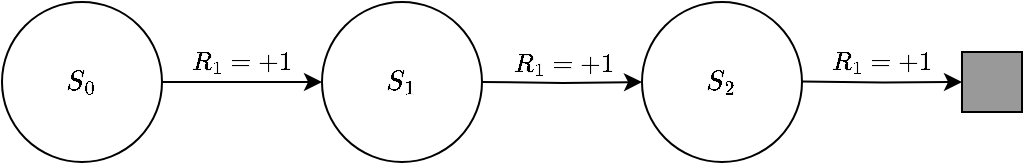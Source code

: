 <mxfile version="14.1.8" type="device"><diagram id="21Rzj3ZiyBbPBKi-IdNs" name="Page-1"><mxGraphModel dx="749" dy="666" grid="1" gridSize="10" guides="1" tooltips="1" connect="1" arrows="1" fold="1" page="1" pageScale="1" pageWidth="850" pageHeight="1100" math="1" shadow="0"><root><mxCell id="0"/><mxCell id="1" parent="0"/><mxCell id="3ovMqn6ryr-b_o-ebTa9-4" style="edgeStyle=orthogonalEdgeStyle;rounded=0;orthogonalLoop=1;jettySize=auto;html=1;entryX=0;entryY=0.5;entryDx=0;entryDy=0;" edge="1" parent="1" source="3ovMqn6ryr-b_o-ebTa9-1" target="3ovMqn6ryr-b_o-ebTa9-2"><mxGeometry relative="1" as="geometry"/></mxCell><mxCell id="3ovMqn6ryr-b_o-ebTa9-5" value="$$R_1=+1$$" style="edgeLabel;html=1;align=center;verticalAlign=middle;resizable=0;points=[];labelBackgroundColor=none;" vertex="1" connectable="0" parent="3ovMqn6ryr-b_o-ebTa9-4"><mxGeometry x="-0.171" y="1" relative="1" as="geometry"><mxPoint x="6.86" y="-9" as="offset"/></mxGeometry></mxCell><mxCell id="3ovMqn6ryr-b_o-ebTa9-1" value="$$S_0$$" style="ellipse;whiteSpace=wrap;html=1;aspect=fixed;" vertex="1" parent="1"><mxGeometry x="70" y="440" width="80" height="80" as="geometry"/></mxCell><mxCell id="3ovMqn6ryr-b_o-ebTa9-2" value="&lt;span&gt;$$S_1$$&lt;/span&gt;" style="ellipse;whiteSpace=wrap;html=1;aspect=fixed;" vertex="1" parent="1"><mxGeometry x="230" y="440" width="80" height="80" as="geometry"/></mxCell><mxCell id="3ovMqn6ryr-b_o-ebTa9-6" style="edgeStyle=orthogonalEdgeStyle;rounded=0;orthogonalLoop=1;jettySize=auto;html=1;entryX=0;entryY=0.5;entryDx=0;entryDy=0;" edge="1" parent="1" target="3ovMqn6ryr-b_o-ebTa9-8"><mxGeometry relative="1" as="geometry"><mxPoint x="310" y="480" as="sourcePoint"/></mxGeometry></mxCell><mxCell id="3ovMqn6ryr-b_o-ebTa9-7" value="$$R_1=+1$$" style="edgeLabel;html=1;align=center;verticalAlign=middle;resizable=0;points=[];labelBackgroundColor=none;" vertex="1" connectable="0" parent="3ovMqn6ryr-b_o-ebTa9-6"><mxGeometry x="-0.171" y="1" relative="1" as="geometry"><mxPoint x="6.86" y="-9" as="offset"/></mxGeometry></mxCell><mxCell id="3ovMqn6ryr-b_o-ebTa9-8" value="&lt;span&gt;$$S_2$$&lt;/span&gt;" style="ellipse;whiteSpace=wrap;html=1;aspect=fixed;" vertex="1" parent="1"><mxGeometry x="390" y="440" width="80" height="80" as="geometry"/></mxCell><mxCell id="3ovMqn6ryr-b_o-ebTa9-10" style="edgeStyle=orthogonalEdgeStyle;rounded=0;orthogonalLoop=1;jettySize=auto;html=1;entryX=0;entryY=0.5;entryDx=0;entryDy=0;" edge="1" parent="1" target="3ovMqn6ryr-b_o-ebTa9-12"><mxGeometry relative="1" as="geometry"><mxPoint x="470" y="479.71" as="sourcePoint"/><mxPoint x="550" y="479.71" as="targetPoint"/></mxGeometry></mxCell><mxCell id="3ovMqn6ryr-b_o-ebTa9-11" value="$$R_1=+1$$" style="edgeLabel;html=1;align=center;verticalAlign=middle;resizable=0;points=[];labelBackgroundColor=none;" vertex="1" connectable="0" parent="3ovMqn6ryr-b_o-ebTa9-10"><mxGeometry x="-0.171" y="1" relative="1" as="geometry"><mxPoint x="6.86" y="-9" as="offset"/></mxGeometry></mxCell><mxCell id="3ovMqn6ryr-b_o-ebTa9-12" value="" style="rounded=0;whiteSpace=wrap;html=1;fillColor=#999999;" vertex="1" parent="1"><mxGeometry x="550" y="465" width="30" height="30" as="geometry"/></mxCell></root></mxGraphModel></diagram></mxfile>